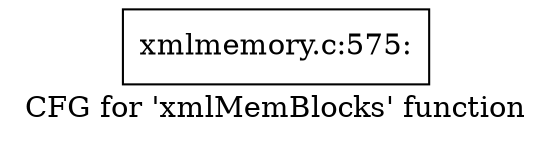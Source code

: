 digraph "CFG for 'xmlMemBlocks' function" {
	label="CFG for 'xmlMemBlocks' function";

	Node0x4b66730 [shape=record,label="{xmlmemory.c:575:}"];
}
